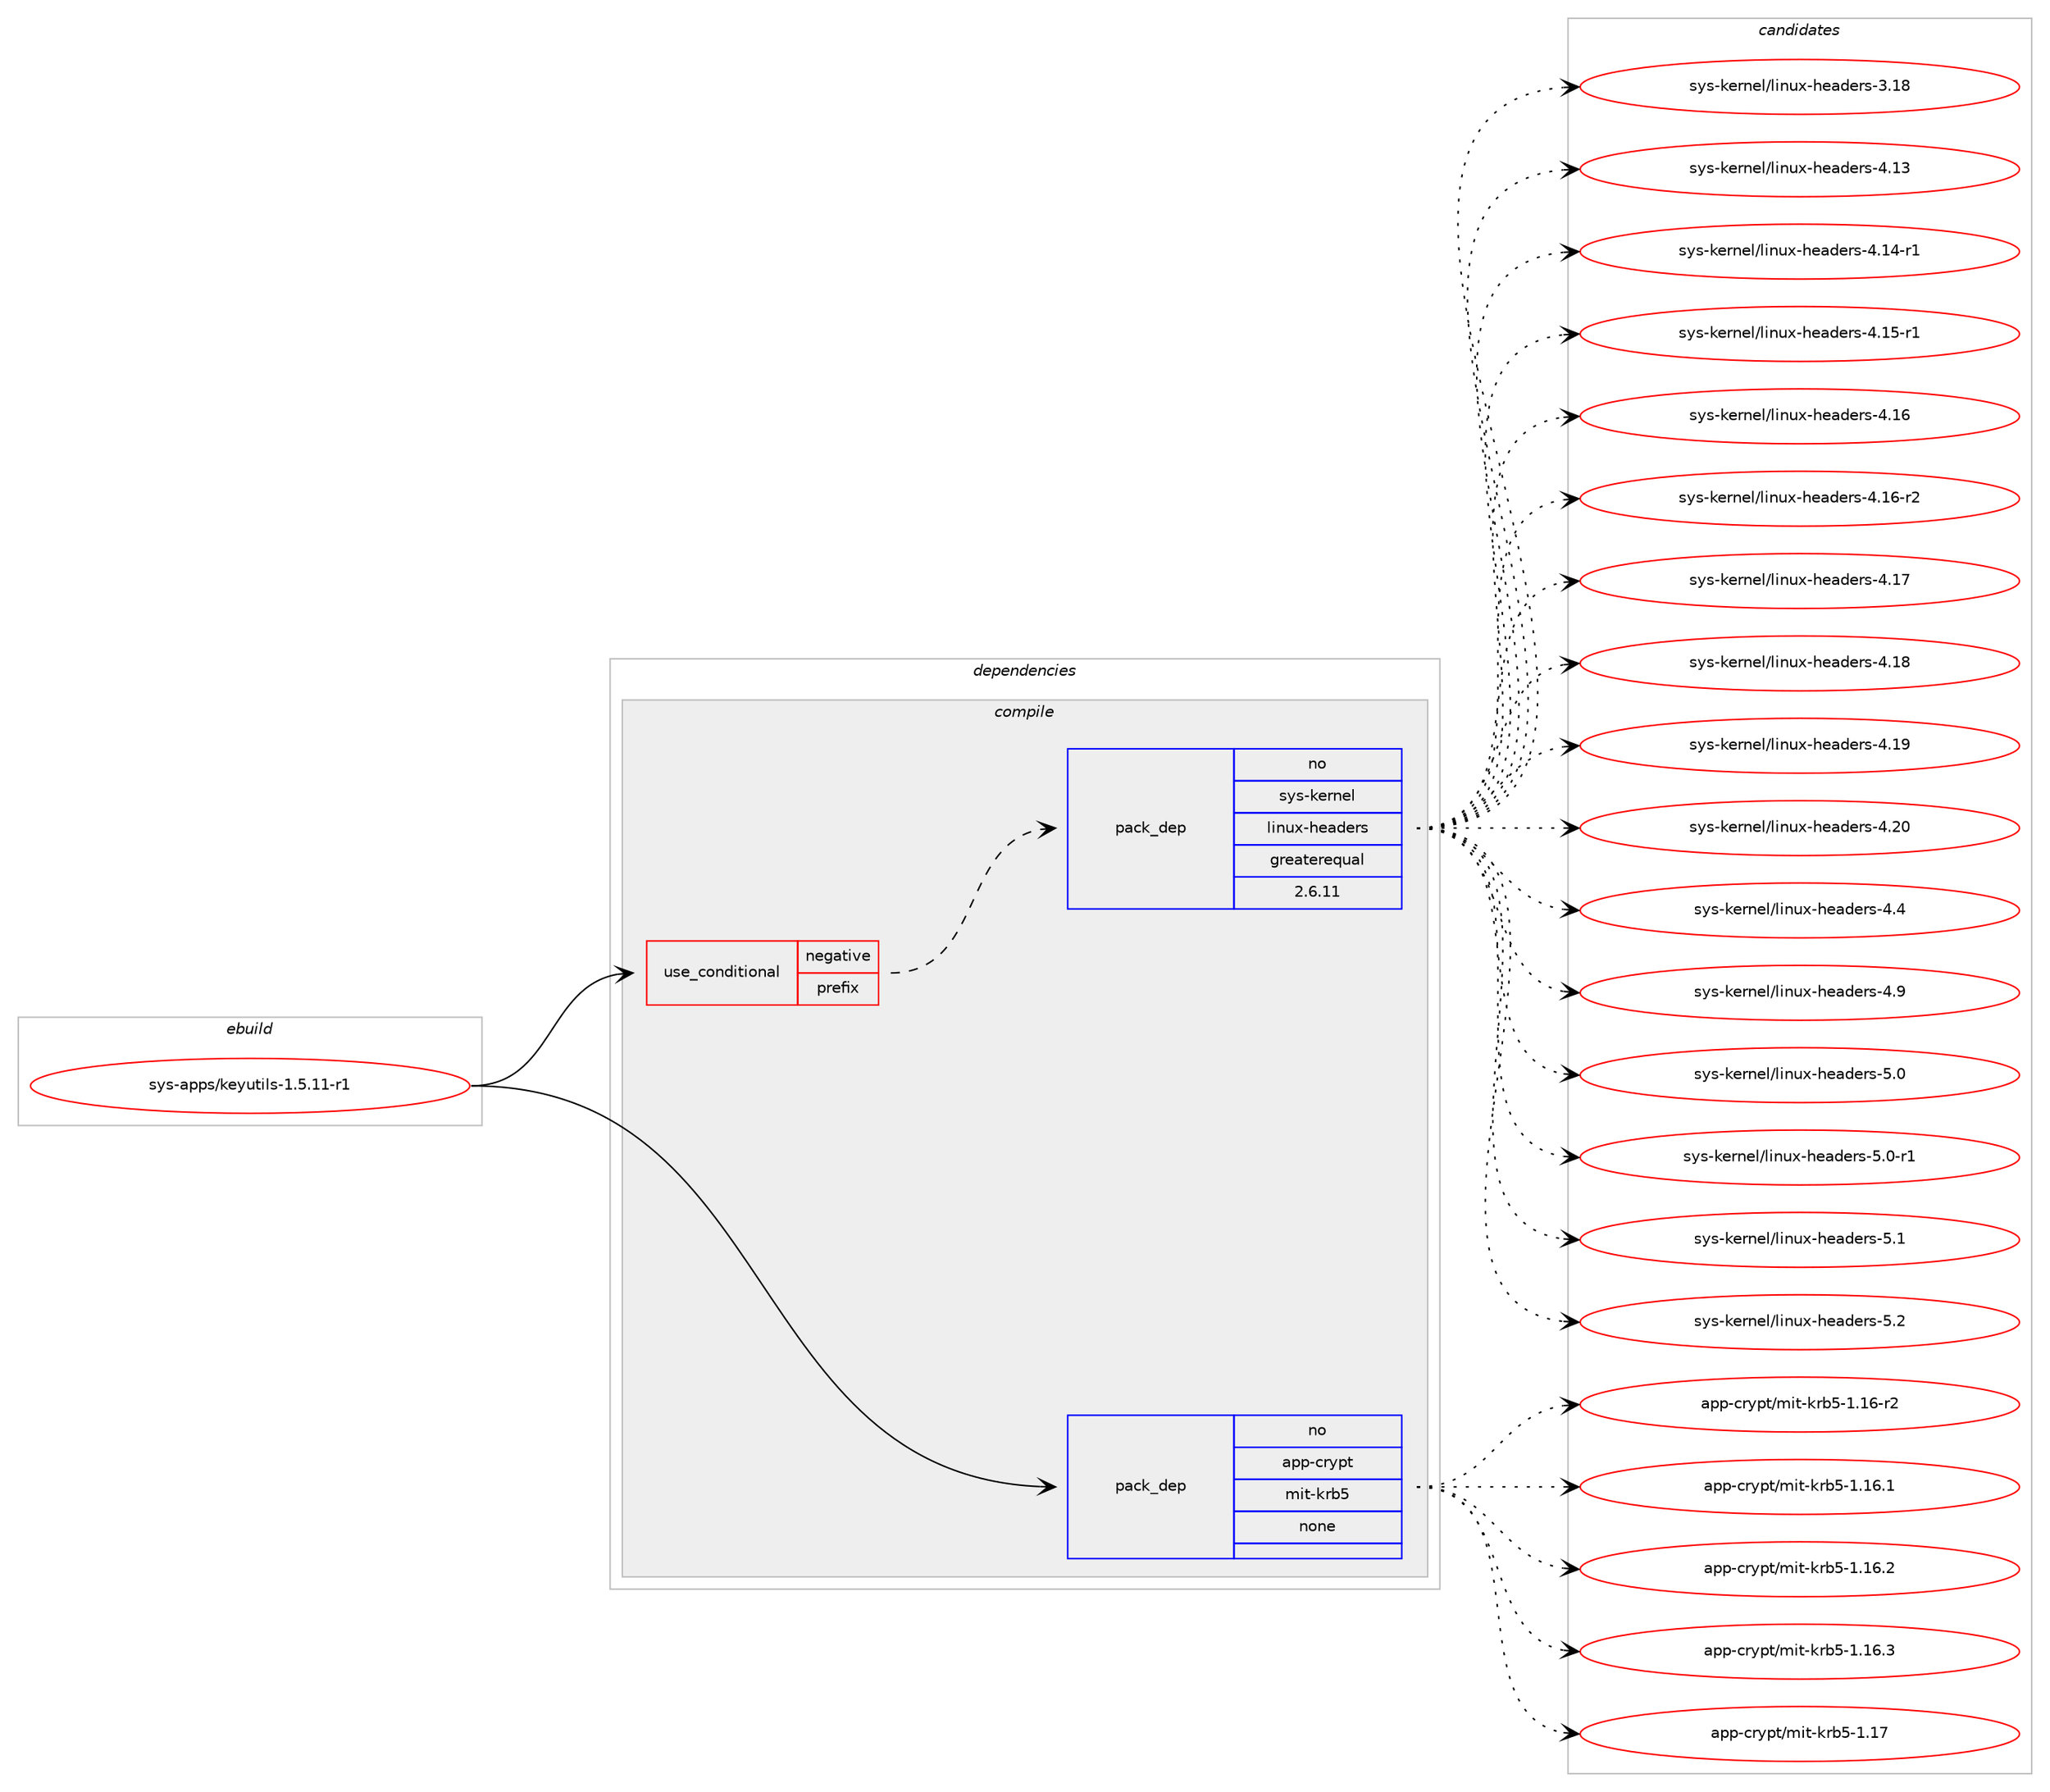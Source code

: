 digraph prolog {

# *************
# Graph options
# *************

newrank=true;
concentrate=true;
compound=true;
graph [rankdir=LR,fontname=Helvetica,fontsize=10,ranksep=1.5];#, ranksep=2.5, nodesep=0.2];
edge  [arrowhead=vee];
node  [fontname=Helvetica,fontsize=10];

# **********
# The ebuild
# **********

subgraph cluster_leftcol {
color=gray;
rank=same;
label=<<i>ebuild</i>>;
id [label="sys-apps/keyutils-1.5.11-r1", color=red, width=4, href="../sys-apps/keyutils-1.5.11-r1.svg"];
}

# ****************
# The dependencies
# ****************

subgraph cluster_midcol {
color=gray;
label=<<i>dependencies</i>>;
subgraph cluster_compile {
fillcolor="#eeeeee";
style=filled;
label=<<i>compile</i>>;
subgraph cond68 {
dependency557 [label=<<TABLE BORDER="0" CELLBORDER="1" CELLSPACING="0" CELLPADDING="4"><TR><TD ROWSPAN="3" CELLPADDING="10">use_conditional</TD></TR><TR><TD>negative</TD></TR><TR><TD>prefix</TD></TR></TABLE>>, shape=none, color=red];
subgraph pack480 {
dependency558 [label=<<TABLE BORDER="0" CELLBORDER="1" CELLSPACING="0" CELLPADDING="4" WIDTH="220"><TR><TD ROWSPAN="6" CELLPADDING="30">pack_dep</TD></TR><TR><TD WIDTH="110">no</TD></TR><TR><TD>sys-kernel</TD></TR><TR><TD>linux-headers</TD></TR><TR><TD>greaterequal</TD></TR><TR><TD>2.6.11</TD></TR></TABLE>>, shape=none, color=blue];
}
dependency557:e -> dependency558:w [weight=20,style="dashed",arrowhead="vee"];
}
id:e -> dependency557:w [weight=20,style="solid",arrowhead="vee"];
subgraph pack481 {
dependency559 [label=<<TABLE BORDER="0" CELLBORDER="1" CELLSPACING="0" CELLPADDING="4" WIDTH="220"><TR><TD ROWSPAN="6" CELLPADDING="30">pack_dep</TD></TR><TR><TD WIDTH="110">no</TD></TR><TR><TD>app-crypt</TD></TR><TR><TD>mit-krb5</TD></TR><TR><TD>none</TD></TR><TR><TD></TD></TR></TABLE>>, shape=none, color=blue];
}
id:e -> dependency559:w [weight=20,style="solid",arrowhead="vee"];
}
subgraph cluster_compileandrun {
fillcolor="#eeeeee";
style=filled;
label=<<i>compile and run</i>>;
}
subgraph cluster_run {
fillcolor="#eeeeee";
style=filled;
label=<<i>run</i>>;
}
}

# **************
# The candidates
# **************

subgraph cluster_choices {
rank=same;
color=gray;
label=<<i>candidates</i>>;

subgraph choice480 {
color=black;
nodesep=1;
choice115121115451071011141101011084710810511011712045104101971001011141154551464956 [label="sys-kernel/linux-headers-3.18", color=red, width=4,href="../sys-kernel/linux-headers-3.18.svg"];
choice115121115451071011141101011084710810511011712045104101971001011141154552464951 [label="sys-kernel/linux-headers-4.13", color=red, width=4,href="../sys-kernel/linux-headers-4.13.svg"];
choice1151211154510710111411010110847108105110117120451041019710010111411545524649524511449 [label="sys-kernel/linux-headers-4.14-r1", color=red, width=4,href="../sys-kernel/linux-headers-4.14-r1.svg"];
choice1151211154510710111411010110847108105110117120451041019710010111411545524649534511449 [label="sys-kernel/linux-headers-4.15-r1", color=red, width=4,href="../sys-kernel/linux-headers-4.15-r1.svg"];
choice115121115451071011141101011084710810511011712045104101971001011141154552464954 [label="sys-kernel/linux-headers-4.16", color=red, width=4,href="../sys-kernel/linux-headers-4.16.svg"];
choice1151211154510710111411010110847108105110117120451041019710010111411545524649544511450 [label="sys-kernel/linux-headers-4.16-r2", color=red, width=4,href="../sys-kernel/linux-headers-4.16-r2.svg"];
choice115121115451071011141101011084710810511011712045104101971001011141154552464955 [label="sys-kernel/linux-headers-4.17", color=red, width=4,href="../sys-kernel/linux-headers-4.17.svg"];
choice115121115451071011141101011084710810511011712045104101971001011141154552464956 [label="sys-kernel/linux-headers-4.18", color=red, width=4,href="../sys-kernel/linux-headers-4.18.svg"];
choice115121115451071011141101011084710810511011712045104101971001011141154552464957 [label="sys-kernel/linux-headers-4.19", color=red, width=4,href="../sys-kernel/linux-headers-4.19.svg"];
choice115121115451071011141101011084710810511011712045104101971001011141154552465048 [label="sys-kernel/linux-headers-4.20", color=red, width=4,href="../sys-kernel/linux-headers-4.20.svg"];
choice1151211154510710111411010110847108105110117120451041019710010111411545524652 [label="sys-kernel/linux-headers-4.4", color=red, width=4,href="../sys-kernel/linux-headers-4.4.svg"];
choice1151211154510710111411010110847108105110117120451041019710010111411545524657 [label="sys-kernel/linux-headers-4.9", color=red, width=4,href="../sys-kernel/linux-headers-4.9.svg"];
choice1151211154510710111411010110847108105110117120451041019710010111411545534648 [label="sys-kernel/linux-headers-5.0", color=red, width=4,href="../sys-kernel/linux-headers-5.0.svg"];
choice11512111545107101114110101108471081051101171204510410197100101114115455346484511449 [label="sys-kernel/linux-headers-5.0-r1", color=red, width=4,href="../sys-kernel/linux-headers-5.0-r1.svg"];
choice1151211154510710111411010110847108105110117120451041019710010111411545534649 [label="sys-kernel/linux-headers-5.1", color=red, width=4,href="../sys-kernel/linux-headers-5.1.svg"];
choice1151211154510710111411010110847108105110117120451041019710010111411545534650 [label="sys-kernel/linux-headers-5.2", color=red, width=4,href="../sys-kernel/linux-headers-5.2.svg"];
dependency558:e -> choice115121115451071011141101011084710810511011712045104101971001011141154551464956:w [style=dotted,weight="100"];
dependency558:e -> choice115121115451071011141101011084710810511011712045104101971001011141154552464951:w [style=dotted,weight="100"];
dependency558:e -> choice1151211154510710111411010110847108105110117120451041019710010111411545524649524511449:w [style=dotted,weight="100"];
dependency558:e -> choice1151211154510710111411010110847108105110117120451041019710010111411545524649534511449:w [style=dotted,weight="100"];
dependency558:e -> choice115121115451071011141101011084710810511011712045104101971001011141154552464954:w [style=dotted,weight="100"];
dependency558:e -> choice1151211154510710111411010110847108105110117120451041019710010111411545524649544511450:w [style=dotted,weight="100"];
dependency558:e -> choice115121115451071011141101011084710810511011712045104101971001011141154552464955:w [style=dotted,weight="100"];
dependency558:e -> choice115121115451071011141101011084710810511011712045104101971001011141154552464956:w [style=dotted,weight="100"];
dependency558:e -> choice115121115451071011141101011084710810511011712045104101971001011141154552464957:w [style=dotted,weight="100"];
dependency558:e -> choice115121115451071011141101011084710810511011712045104101971001011141154552465048:w [style=dotted,weight="100"];
dependency558:e -> choice1151211154510710111411010110847108105110117120451041019710010111411545524652:w [style=dotted,weight="100"];
dependency558:e -> choice1151211154510710111411010110847108105110117120451041019710010111411545524657:w [style=dotted,weight="100"];
dependency558:e -> choice1151211154510710111411010110847108105110117120451041019710010111411545534648:w [style=dotted,weight="100"];
dependency558:e -> choice11512111545107101114110101108471081051101171204510410197100101114115455346484511449:w [style=dotted,weight="100"];
dependency558:e -> choice1151211154510710111411010110847108105110117120451041019710010111411545534649:w [style=dotted,weight="100"];
dependency558:e -> choice1151211154510710111411010110847108105110117120451041019710010111411545534650:w [style=dotted,weight="100"];
}
subgraph choice481 {
color=black;
nodesep=1;
choice9711211245991141211121164710910511645107114985345494649544511450 [label="app-crypt/mit-krb5-1.16-r2", color=red, width=4,href="../app-crypt/mit-krb5-1.16-r2.svg"];
choice9711211245991141211121164710910511645107114985345494649544649 [label="app-crypt/mit-krb5-1.16.1", color=red, width=4,href="../app-crypt/mit-krb5-1.16.1.svg"];
choice9711211245991141211121164710910511645107114985345494649544650 [label="app-crypt/mit-krb5-1.16.2", color=red, width=4,href="../app-crypt/mit-krb5-1.16.2.svg"];
choice9711211245991141211121164710910511645107114985345494649544651 [label="app-crypt/mit-krb5-1.16.3", color=red, width=4,href="../app-crypt/mit-krb5-1.16.3.svg"];
choice971121124599114121112116471091051164510711498534549464955 [label="app-crypt/mit-krb5-1.17", color=red, width=4,href="../app-crypt/mit-krb5-1.17.svg"];
dependency559:e -> choice9711211245991141211121164710910511645107114985345494649544511450:w [style=dotted,weight="100"];
dependency559:e -> choice9711211245991141211121164710910511645107114985345494649544649:w [style=dotted,weight="100"];
dependency559:e -> choice9711211245991141211121164710910511645107114985345494649544650:w [style=dotted,weight="100"];
dependency559:e -> choice9711211245991141211121164710910511645107114985345494649544651:w [style=dotted,weight="100"];
dependency559:e -> choice971121124599114121112116471091051164510711498534549464955:w [style=dotted,weight="100"];
}
}

}
